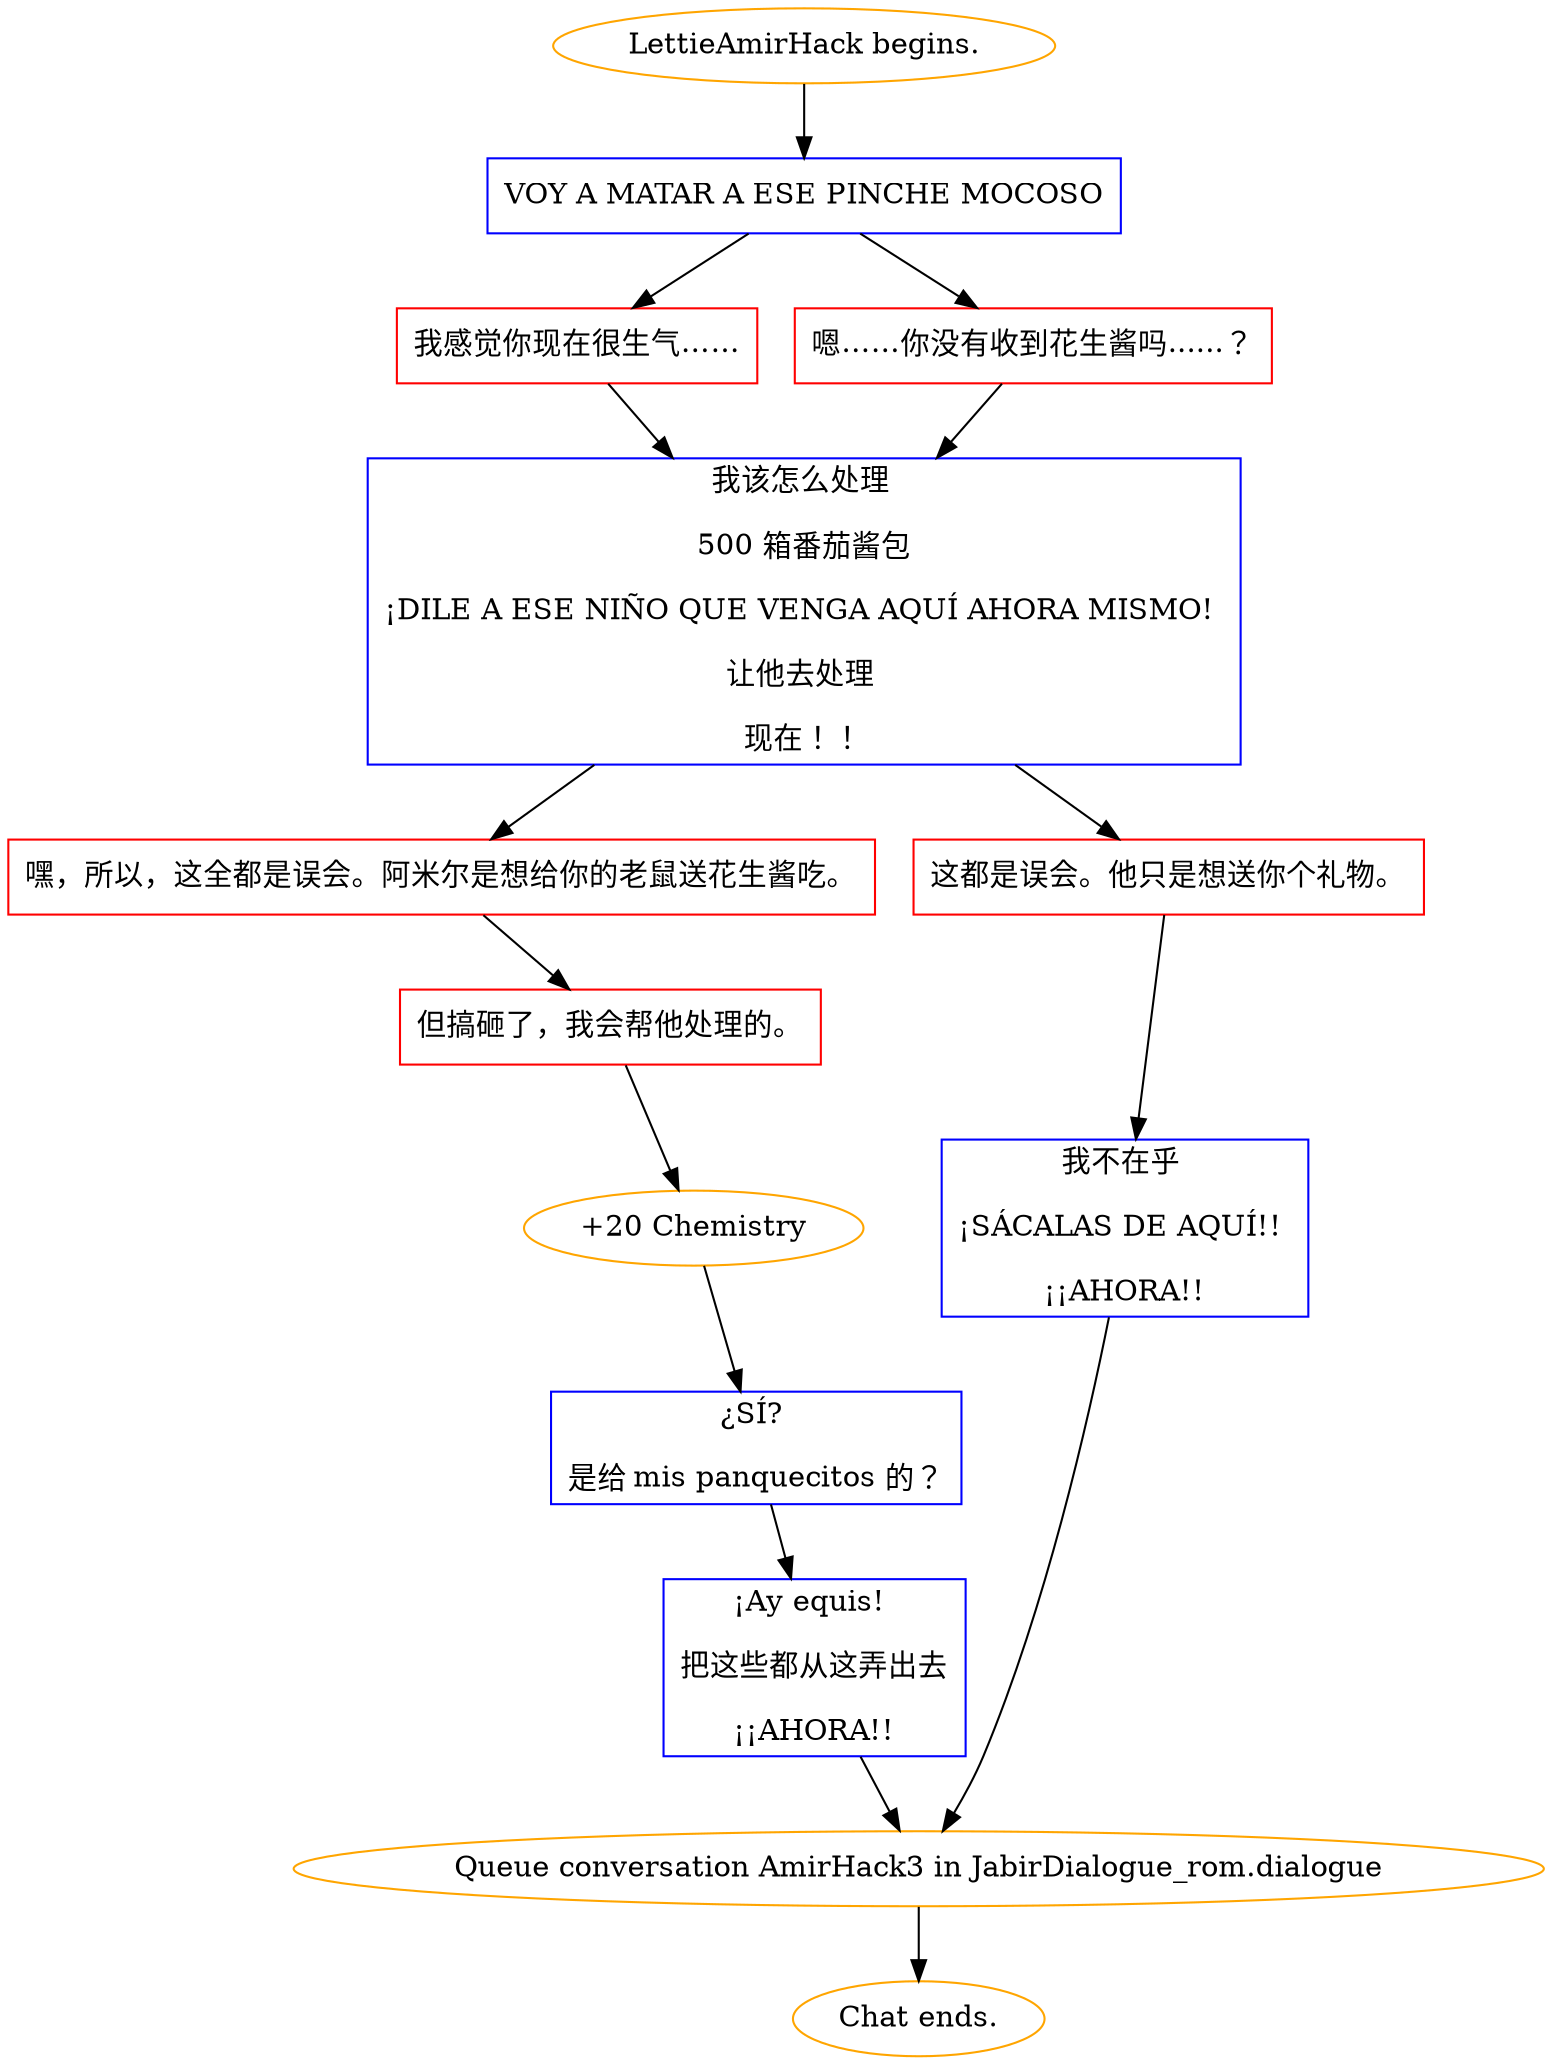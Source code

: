 digraph {
	"LettieAmirHack begins." [color=orange];
		"LettieAmirHack begins." -> j2316161106;
	j2316161106 [label="VOY A MATAR A ESE PINCHE MOCOSO",shape=box,color=blue];
		j2316161106 -> j913101727;
		j2316161106 -> j316759338;
	j913101727 [label="我感觉你现在很生气……",shape=box,color=red];
		j913101727 -> j346501802;
	j316759338 [label="嗯……你没有收到花生酱吗......？",shape=box,color=red];
		j316759338 -> j346501802;
	j346501802 [label="我该怎么处理 
500 箱番茄酱包
¡DILE A ESE NIÑO QUE VENGA AQUÍ AHORA MISMO! 
让他去处理 
现在！！",shape=box,color=blue];
		j346501802 -> j2147381261;
		j346501802 -> j1090633544;
	j2147381261 [label="嘿，所以，这全都是误会。阿米尔是想给你的老鼠送花生酱吃。",shape=box,color=red];
		j2147381261 -> j2928654610;
	j1090633544 [label="这都是误会。他只是想送你个礼物。",shape=box,color=red];
		j1090633544 -> j4206745097;
	j2928654610 [label="但搞砸了，我会帮他处理的。",shape=box,color=red];
		j2928654610 -> j339574916;
	j4206745097 [label="我不在乎 
¡SÁCALAS DE AQUÍ!! 
¡¡AHORA!!",shape=box,color=blue];
		j4206745097 -> "Initiate conversation AmirHack3 in JabirDialogue_rom.dialogue";
	j339574916 [label="+20 Chemistry",color=orange];
		j339574916 -> j384655938;
	"Initiate conversation AmirHack3 in JabirDialogue_rom.dialogue" [label="Queue conversation AmirHack3 in JabirDialogue_rom.dialogue",color=orange];
		"Initiate conversation AmirHack3 in JabirDialogue_rom.dialogue" -> "Chat ends.";
	j384655938 [label="¿SÍ? 
是给 mis panquecitos 的？",shape=box,color=blue];
		j384655938 -> j2482671012;
	"Chat ends." [color=orange];
	j2482671012 [label="¡Ay equis! 
把这些都从这弄出去
¡¡AHORA!!",shape=box,color=blue];
		j2482671012 -> "Initiate conversation AmirHack3 in JabirDialogue_rom.dialogue";
}